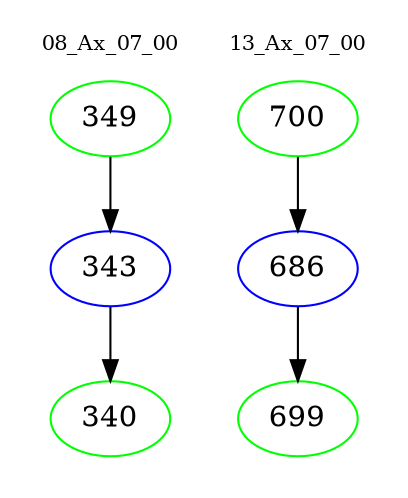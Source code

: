 digraph{
subgraph cluster_0 {
color = white
label = "08_Ax_07_00";
fontsize=10;
T0_349 [label="349", color="green"]
T0_349 -> T0_343 [color="black"]
T0_343 [label="343", color="blue"]
T0_343 -> T0_340 [color="black"]
T0_340 [label="340", color="green"]
}
subgraph cluster_1 {
color = white
label = "13_Ax_07_00";
fontsize=10;
T1_700 [label="700", color="green"]
T1_700 -> T1_686 [color="black"]
T1_686 [label="686", color="blue"]
T1_686 -> T1_699 [color="black"]
T1_699 [label="699", color="green"]
}
}
